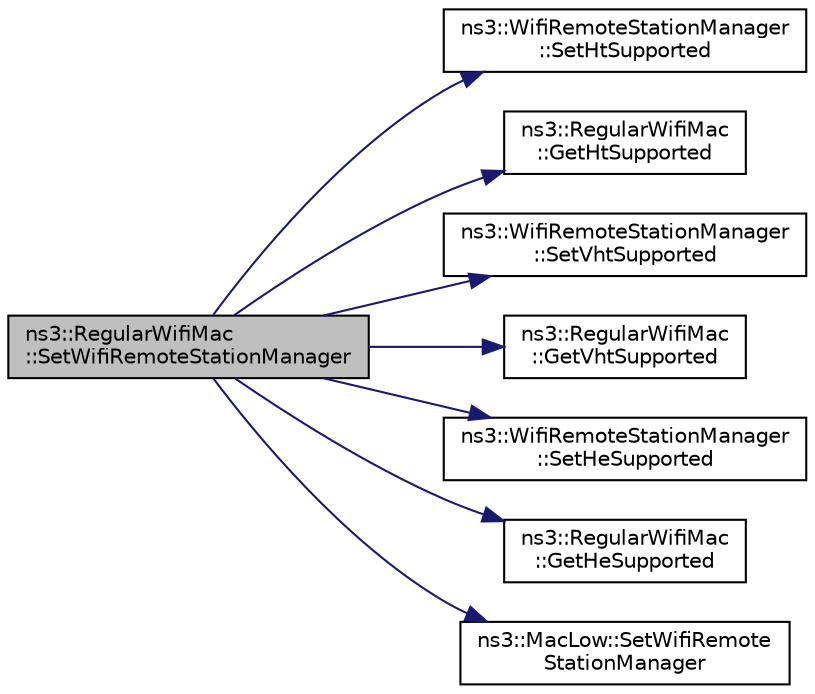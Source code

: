 digraph "ns3::RegularWifiMac::SetWifiRemoteStationManager"
{
  edge [fontname="Helvetica",fontsize="10",labelfontname="Helvetica",labelfontsize="10"];
  node [fontname="Helvetica",fontsize="10",shape=record];
  rankdir="LR";
  Node1 [label="ns3::RegularWifiMac\l::SetWifiRemoteStationManager",height=0.2,width=0.4,color="black", fillcolor="grey75", style="filled", fontcolor="black"];
  Node1 -> Node2 [color="midnightblue",fontsize="10",style="solid"];
  Node2 [label="ns3::WifiRemoteStationManager\l::SetHtSupported",height=0.2,width=0.4,color="black", fillcolor="white", style="filled",URL="$d6/d65/classns3_1_1WifiRemoteStationManager.html#a9078e641b9b16f237974d07d37d88af9"];
  Node1 -> Node3 [color="midnightblue",fontsize="10",style="solid"];
  Node3 [label="ns3::RegularWifiMac\l::GetHtSupported",height=0.2,width=0.4,color="black", fillcolor="white", style="filled",URL="$df/db9/classns3_1_1RegularWifiMac.html#a533990b906e4fd7b6852e6d124701eb2"];
  Node1 -> Node4 [color="midnightblue",fontsize="10",style="solid"];
  Node4 [label="ns3::WifiRemoteStationManager\l::SetVhtSupported",height=0.2,width=0.4,color="black", fillcolor="white", style="filled",URL="$d6/d65/classns3_1_1WifiRemoteStationManager.html#a149cf907f831f80e22162624a01f6c1a"];
  Node1 -> Node5 [color="midnightblue",fontsize="10",style="solid"];
  Node5 [label="ns3::RegularWifiMac\l::GetVhtSupported",height=0.2,width=0.4,color="black", fillcolor="white", style="filled",URL="$df/db9/classns3_1_1RegularWifiMac.html#afc1f3e8ba1d594c0a8716f8471e9da7a"];
  Node1 -> Node6 [color="midnightblue",fontsize="10",style="solid"];
  Node6 [label="ns3::WifiRemoteStationManager\l::SetHeSupported",height=0.2,width=0.4,color="black", fillcolor="white", style="filled",URL="$d6/d65/classns3_1_1WifiRemoteStationManager.html#a18c218db519ceb78e910b6184a4e2992"];
  Node1 -> Node7 [color="midnightblue",fontsize="10",style="solid"];
  Node7 [label="ns3::RegularWifiMac\l::GetHeSupported",height=0.2,width=0.4,color="black", fillcolor="white", style="filled",URL="$df/db9/classns3_1_1RegularWifiMac.html#a8c3bcca7041c4dc4c6d8b4651549ad98"];
  Node1 -> Node8 [color="midnightblue",fontsize="10",style="solid"];
  Node8 [label="ns3::MacLow::SetWifiRemote\lStationManager",height=0.2,width=0.4,color="black", fillcolor="white", style="filled",URL="$d3/da6/classns3_1_1MacLow.html#a8151fd0fa31a7034f86aa65b3e4973fa"];
}
